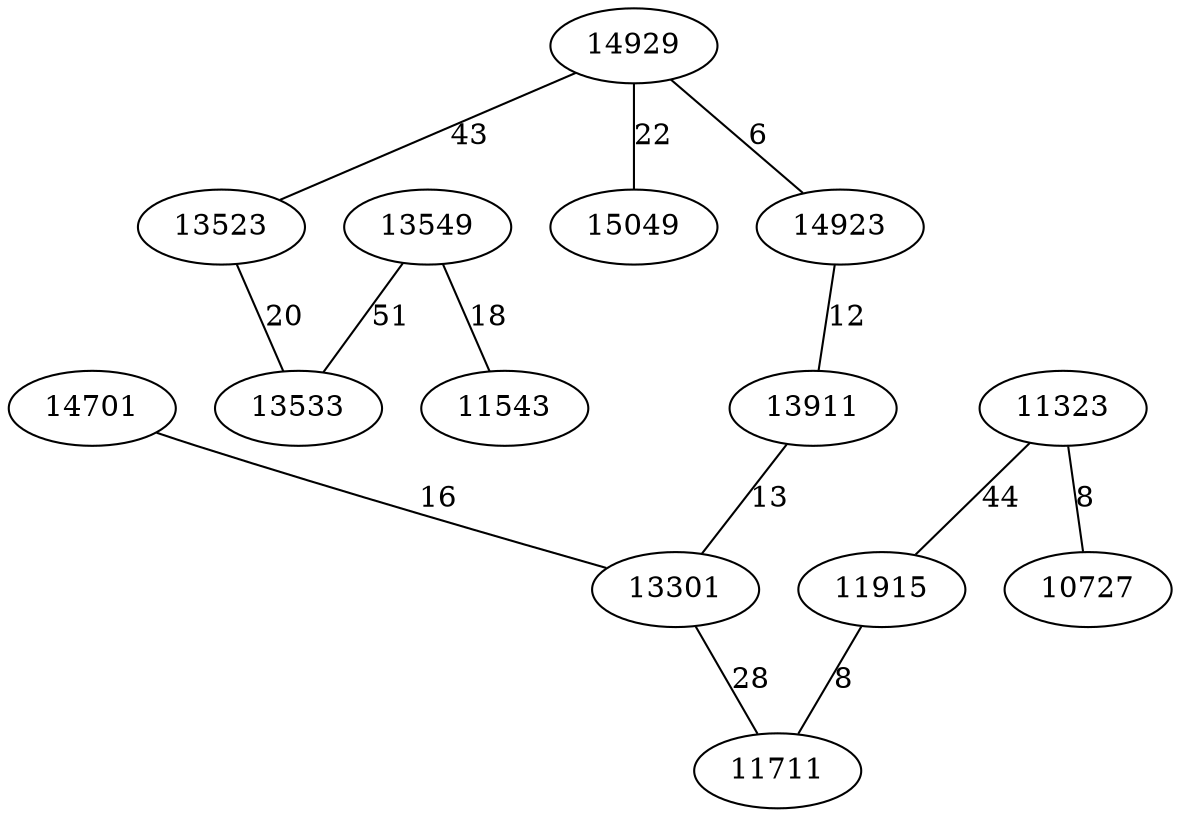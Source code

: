 graph chemin {

	14929 -- 13523 [label=43]
	14929 -- 14923 [label=6]
	14929 -- 15049 [label=22]
	13549 -- 13533 [label=51]
	13549 -- 11543 [label=18]
	14701 -- 13301 [label=16]
	14923 -- 13911 [label=12]
	13911 -- 13301 [label=13]
	11323 -- 11915 [label=44]
	11323 -- 10727 [label=8]
	13301 -- 11711 [label=28]
	13523 -- 13533 [label=20]
	11915 -- 11711 [label=8]

}
